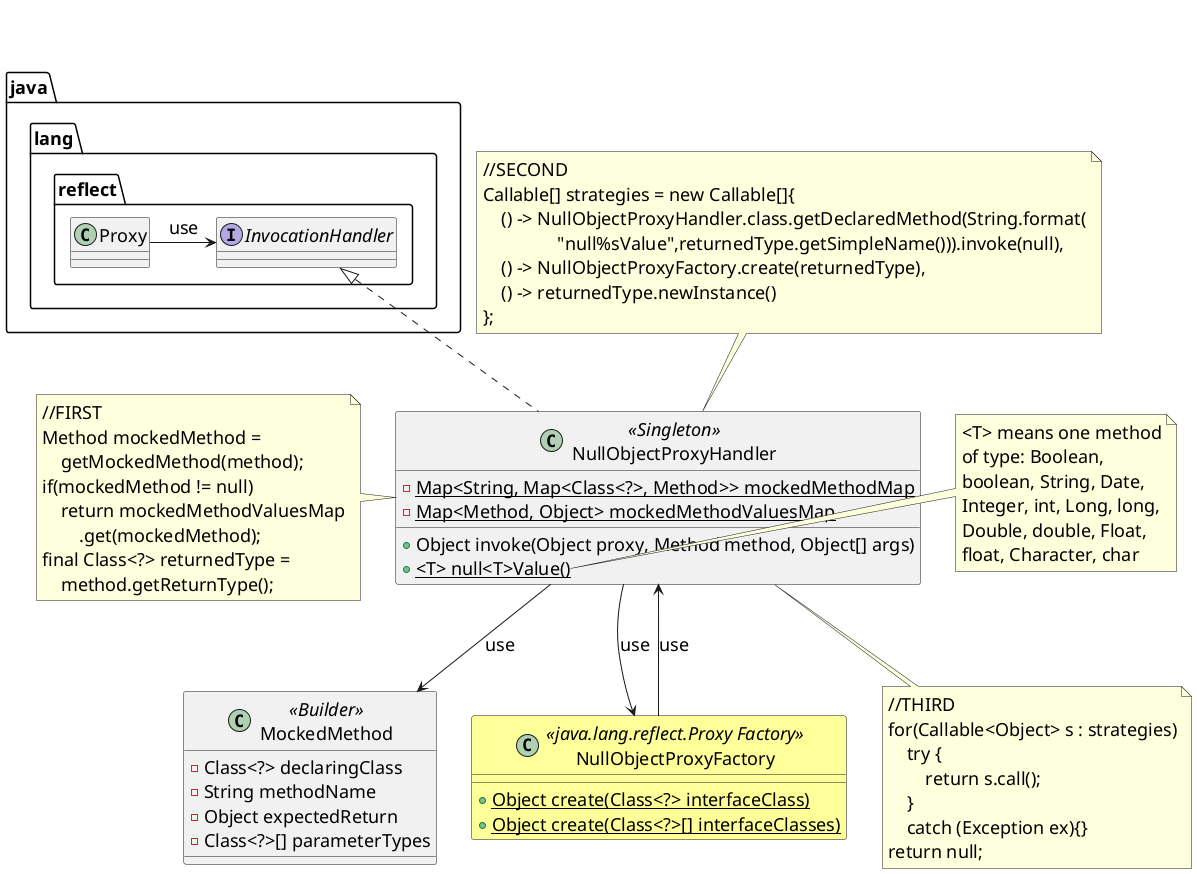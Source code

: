@startuml

skinparam backgroundcolor transparent
skinparam classFontSize 18
skinparam noteFontSize 18
skinparam arrowFontSize 18
skinparam classAttributeFontSize 18
skinparam packageFontSize 18
skinparam classStereotypeFontSize 18

skinparam titleFontColor #FFFFFF

skinparam titleFontSize 32

Title Module null_object: cu.datys.null_object.api package

class MockedMethod<<Builder>>{
    - Class<?> declaringClass
    - String methodName
    - Object expectedReturn
    - Class<?>[] parameterTypes
}

class NullObjectProxyFactory<<java.lang.reflect.Proxy Factory>>  #FEFF99{
    + {static} Object create(Class<?> interfaceClass)
    + {static} Object create(Class<?>[] interfaceClasses)
}

class NullObjectProxyHandler<<Singleton>> implements java.lang.reflect.InvocationHandler{
    - {static} Map<String, Map<Class<?>, Method>> mockedMethodMap
    - {static} Map<Method, Object> mockedMethodValuesMap
    + Object invoke(Object proxy, Method method, Object[] args)
    + {static} <T> null<T>Value()
}

NullObjectProxyHandler --> MockedMethod: use
NullObjectProxyFactory --> NullObjectProxyHandler: use
NullObjectProxyHandler --> NullObjectProxyFactory: use

java.lang.reflect.Proxy -> java.lang.reflect.InvocationHandler: use


note left of NullObjectProxyHandler
    //FIRST
    Method mockedMethod =
        getMockedMethod(method);
    if(mockedMethod != null)
        return mockedMethodValuesMap
            .get(mockedMethod);
    final Class<?> returnedType =
        method.getReturnType();
end note

note top of NullObjectProxyHandler
    //SECOND
    Callable[] strategies = new Callable[]{
        () -> NullObjectProxyHandler.class.getDeclaredMethod(String.format(
                    "null%sValue",returnedType.getSimpleName())).invoke(null),
        () -> NullObjectProxyFactory.create(returnedType),
        () -> returnedType.newInstance()
    };
end note

note bottom of NullObjectProxyHandler
    //THIRD
    for(Callable<Object> s : strategies)
        try {
            return s.call();
        }
        catch (Exception ex){}
    return null;
end note

note right of NullObjectProxyHandler::null
    <T> means one method
    of type: Boolean,
    boolean, String, Date,
    Integer, int, Long, long,
    Double, double, Float,
    float, Character, char
end note

@enduml